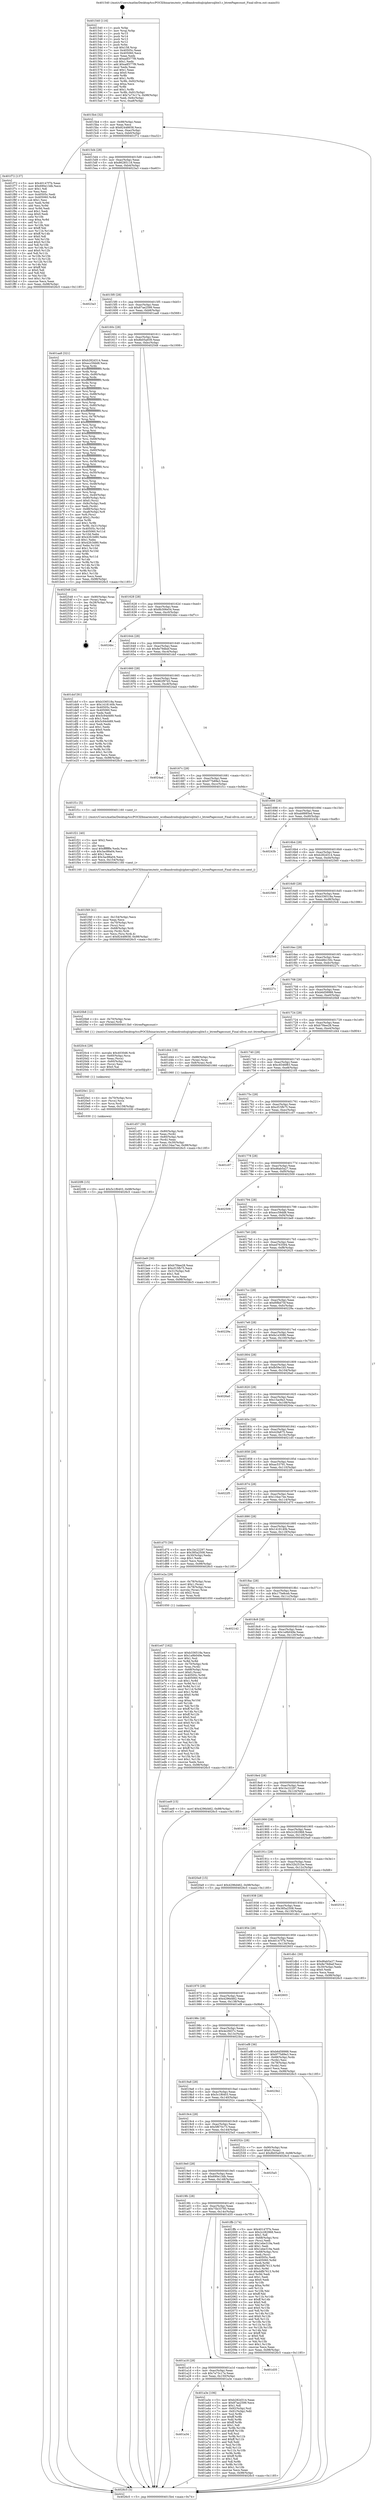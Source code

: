 digraph "0x401540" {
  label = "0x401540 (/mnt/c/Users/mathe/Desktop/tcc/POCII/binaries/extr_wcdbandroidsqlciphersqlite3.c_btreePagecount_Final-ollvm.out::main(0))"
  labelloc = "t"
  node[shape=record]

  Entry [label="",width=0.3,height=0.3,shape=circle,fillcolor=black,style=filled]
  "0x4015b4" [label="{
     0x4015b4 [32]\l
     | [instrs]\l
     &nbsp;&nbsp;0x4015b4 \<+6\>: mov -0x98(%rbp),%eax\l
     &nbsp;&nbsp;0x4015ba \<+2\>: mov %eax,%ecx\l
     &nbsp;&nbsp;0x4015bc \<+6\>: sub $0x82448658,%ecx\l
     &nbsp;&nbsp;0x4015c2 \<+6\>: mov %eax,-0xac(%rbp)\l
     &nbsp;&nbsp;0x4015c8 \<+6\>: mov %ecx,-0xb0(%rbp)\l
     &nbsp;&nbsp;0x4015ce \<+6\>: je 0000000000401f72 \<main+0xa32\>\l
  }"]
  "0x401f72" [label="{
     0x401f72 [137]\l
     | [instrs]\l
     &nbsp;&nbsp;0x401f72 \<+5\>: mov $0x40147f7b,%eax\l
     &nbsp;&nbsp;0x401f77 \<+5\>: mov $0x690e13db,%ecx\l
     &nbsp;&nbsp;0x401f7c \<+2\>: mov $0x1,%dl\l
     &nbsp;&nbsp;0x401f7e \<+2\>: xor %esi,%esi\l
     &nbsp;&nbsp;0x401f80 \<+7\>: mov 0x40505c,%edi\l
     &nbsp;&nbsp;0x401f87 \<+8\>: mov 0x405060,%r8d\l
     &nbsp;&nbsp;0x401f8f \<+3\>: sub $0x1,%esi\l
     &nbsp;&nbsp;0x401f92 \<+3\>: mov %edi,%r9d\l
     &nbsp;&nbsp;0x401f95 \<+3\>: add %esi,%r9d\l
     &nbsp;&nbsp;0x401f98 \<+4\>: imul %r9d,%edi\l
     &nbsp;&nbsp;0x401f9c \<+3\>: and $0x1,%edi\l
     &nbsp;&nbsp;0x401f9f \<+3\>: cmp $0x0,%edi\l
     &nbsp;&nbsp;0x401fa2 \<+4\>: sete %r10b\l
     &nbsp;&nbsp;0x401fa6 \<+4\>: cmp $0xa,%r8d\l
     &nbsp;&nbsp;0x401faa \<+4\>: setl %r11b\l
     &nbsp;&nbsp;0x401fae \<+3\>: mov %r10b,%bl\l
     &nbsp;&nbsp;0x401fb1 \<+3\>: xor $0xff,%bl\l
     &nbsp;&nbsp;0x401fb4 \<+3\>: mov %r11b,%r14b\l
     &nbsp;&nbsp;0x401fb7 \<+4\>: xor $0xff,%r14b\l
     &nbsp;&nbsp;0x401fbb \<+3\>: xor $0x0,%dl\l
     &nbsp;&nbsp;0x401fbe \<+3\>: mov %bl,%r15b\l
     &nbsp;&nbsp;0x401fc1 \<+4\>: and $0x0,%r15b\l
     &nbsp;&nbsp;0x401fc5 \<+3\>: and %dl,%r10b\l
     &nbsp;&nbsp;0x401fc8 \<+3\>: mov %r14b,%r12b\l
     &nbsp;&nbsp;0x401fcb \<+4\>: and $0x0,%r12b\l
     &nbsp;&nbsp;0x401fcf \<+3\>: and %dl,%r11b\l
     &nbsp;&nbsp;0x401fd2 \<+3\>: or %r10b,%r15b\l
     &nbsp;&nbsp;0x401fd5 \<+3\>: or %r11b,%r12b\l
     &nbsp;&nbsp;0x401fd8 \<+3\>: xor %r12b,%r15b\l
     &nbsp;&nbsp;0x401fdb \<+3\>: or %r14b,%bl\l
     &nbsp;&nbsp;0x401fde \<+3\>: xor $0xff,%bl\l
     &nbsp;&nbsp;0x401fe1 \<+3\>: or $0x0,%dl\l
     &nbsp;&nbsp;0x401fe4 \<+2\>: and %dl,%bl\l
     &nbsp;&nbsp;0x401fe6 \<+3\>: or %bl,%r15b\l
     &nbsp;&nbsp;0x401fe9 \<+4\>: test $0x1,%r15b\l
     &nbsp;&nbsp;0x401fed \<+3\>: cmovne %ecx,%eax\l
     &nbsp;&nbsp;0x401ff0 \<+6\>: mov %eax,-0x98(%rbp)\l
     &nbsp;&nbsp;0x401ff6 \<+5\>: jmp 00000000004026c5 \<main+0x1185\>\l
  }"]
  "0x4015d4" [label="{
     0x4015d4 [28]\l
     | [instrs]\l
     &nbsp;&nbsp;0x4015d4 \<+5\>: jmp 00000000004015d9 \<main+0x99\>\l
     &nbsp;&nbsp;0x4015d9 \<+6\>: mov -0xac(%rbp),%eax\l
     &nbsp;&nbsp;0x4015df \<+5\>: sub $0x86285118,%eax\l
     &nbsp;&nbsp;0x4015e4 \<+6\>: mov %eax,-0xb4(%rbp)\l
     &nbsp;&nbsp;0x4015ea \<+6\>: je 00000000004023a3 \<main+0xe63\>\l
  }"]
  Exit [label="",width=0.3,height=0.3,shape=circle,fillcolor=black,style=filled,peripheries=2]
  "0x4023a3" [label="{
     0x4023a3\l
  }", style=dashed]
  "0x4015f0" [label="{
     0x4015f0 [28]\l
     | [instrs]\l
     &nbsp;&nbsp;0x4015f0 \<+5\>: jmp 00000000004015f5 \<main+0xb5\>\l
     &nbsp;&nbsp;0x4015f5 \<+6\>: mov -0xac(%rbp),%eax\l
     &nbsp;&nbsp;0x4015fb \<+5\>: sub $0x87ae2599,%eax\l
     &nbsp;&nbsp;0x401600 \<+6\>: mov %eax,-0xb8(%rbp)\l
     &nbsp;&nbsp;0x401606 \<+6\>: je 0000000000401aa8 \<main+0x568\>\l
  }"]
  "0x4020f6" [label="{
     0x4020f6 [15]\l
     | [instrs]\l
     &nbsp;&nbsp;0x4020f6 \<+10\>: movl $0x5c1f6403,-0x98(%rbp)\l
     &nbsp;&nbsp;0x402100 \<+5\>: jmp 00000000004026c5 \<main+0x1185\>\l
  }"]
  "0x401aa8" [label="{
     0x401aa8 [321]\l
     | [instrs]\l
     &nbsp;&nbsp;0x401aa8 \<+5\>: mov $0xb282d314,%eax\l
     &nbsp;&nbsp;0x401aad \<+5\>: mov $0xecc59dd8,%ecx\l
     &nbsp;&nbsp;0x401ab2 \<+3\>: mov %rsp,%rdx\l
     &nbsp;&nbsp;0x401ab5 \<+4\>: add $0xfffffffffffffff0,%rdx\l
     &nbsp;&nbsp;0x401ab9 \<+3\>: mov %rdx,%rsp\l
     &nbsp;&nbsp;0x401abc \<+7\>: mov %rdx,-0x90(%rbp)\l
     &nbsp;&nbsp;0x401ac3 \<+3\>: mov %rsp,%rdx\l
     &nbsp;&nbsp;0x401ac6 \<+4\>: add $0xfffffffffffffff0,%rdx\l
     &nbsp;&nbsp;0x401aca \<+3\>: mov %rdx,%rsp\l
     &nbsp;&nbsp;0x401acd \<+3\>: mov %rsp,%rsi\l
     &nbsp;&nbsp;0x401ad0 \<+4\>: add $0xfffffffffffffff0,%rsi\l
     &nbsp;&nbsp;0x401ad4 \<+3\>: mov %rsi,%rsp\l
     &nbsp;&nbsp;0x401ad7 \<+7\>: mov %rsi,-0x88(%rbp)\l
     &nbsp;&nbsp;0x401ade \<+3\>: mov %rsp,%rsi\l
     &nbsp;&nbsp;0x401ae1 \<+4\>: add $0xfffffffffffffff0,%rsi\l
     &nbsp;&nbsp;0x401ae5 \<+3\>: mov %rsi,%rsp\l
     &nbsp;&nbsp;0x401ae8 \<+4\>: mov %rsi,-0x80(%rbp)\l
     &nbsp;&nbsp;0x401aec \<+3\>: mov %rsp,%rsi\l
     &nbsp;&nbsp;0x401aef \<+4\>: add $0xfffffffffffffff0,%rsi\l
     &nbsp;&nbsp;0x401af3 \<+3\>: mov %rsi,%rsp\l
     &nbsp;&nbsp;0x401af6 \<+4\>: mov %rsi,-0x78(%rbp)\l
     &nbsp;&nbsp;0x401afa \<+3\>: mov %rsp,%rsi\l
     &nbsp;&nbsp;0x401afd \<+4\>: add $0xfffffffffffffff0,%rsi\l
     &nbsp;&nbsp;0x401b01 \<+3\>: mov %rsi,%rsp\l
     &nbsp;&nbsp;0x401b04 \<+4\>: mov %rsi,-0x70(%rbp)\l
     &nbsp;&nbsp;0x401b08 \<+3\>: mov %rsp,%rsi\l
     &nbsp;&nbsp;0x401b0b \<+4\>: add $0xfffffffffffffff0,%rsi\l
     &nbsp;&nbsp;0x401b0f \<+3\>: mov %rsi,%rsp\l
     &nbsp;&nbsp;0x401b12 \<+4\>: mov %rsi,-0x68(%rbp)\l
     &nbsp;&nbsp;0x401b16 \<+3\>: mov %rsp,%rsi\l
     &nbsp;&nbsp;0x401b19 \<+4\>: add $0xfffffffffffffff0,%rsi\l
     &nbsp;&nbsp;0x401b1d \<+3\>: mov %rsi,%rsp\l
     &nbsp;&nbsp;0x401b20 \<+4\>: mov %rsi,-0x60(%rbp)\l
     &nbsp;&nbsp;0x401b24 \<+3\>: mov %rsp,%rsi\l
     &nbsp;&nbsp;0x401b27 \<+4\>: add $0xfffffffffffffff0,%rsi\l
     &nbsp;&nbsp;0x401b2b \<+3\>: mov %rsi,%rsp\l
     &nbsp;&nbsp;0x401b2e \<+4\>: mov %rsi,-0x58(%rbp)\l
     &nbsp;&nbsp;0x401b32 \<+3\>: mov %rsp,%rsi\l
     &nbsp;&nbsp;0x401b35 \<+4\>: add $0xfffffffffffffff0,%rsi\l
     &nbsp;&nbsp;0x401b39 \<+3\>: mov %rsi,%rsp\l
     &nbsp;&nbsp;0x401b3c \<+4\>: mov %rsi,-0x50(%rbp)\l
     &nbsp;&nbsp;0x401b40 \<+3\>: mov %rsp,%rsi\l
     &nbsp;&nbsp;0x401b43 \<+4\>: add $0xfffffffffffffff0,%rsi\l
     &nbsp;&nbsp;0x401b47 \<+3\>: mov %rsi,%rsp\l
     &nbsp;&nbsp;0x401b4a \<+4\>: mov %rsi,-0x48(%rbp)\l
     &nbsp;&nbsp;0x401b4e \<+3\>: mov %rsp,%rsi\l
     &nbsp;&nbsp;0x401b51 \<+4\>: add $0xfffffffffffffff0,%rsi\l
     &nbsp;&nbsp;0x401b55 \<+3\>: mov %rsi,%rsp\l
     &nbsp;&nbsp;0x401b58 \<+4\>: mov %rsi,-0x40(%rbp)\l
     &nbsp;&nbsp;0x401b5c \<+7\>: mov -0x90(%rbp),%rsi\l
     &nbsp;&nbsp;0x401b63 \<+6\>: movl $0x0,(%rsi)\l
     &nbsp;&nbsp;0x401b69 \<+6\>: mov -0x9c(%rbp),%edi\l
     &nbsp;&nbsp;0x401b6f \<+2\>: mov %edi,(%rdx)\l
     &nbsp;&nbsp;0x401b71 \<+7\>: mov -0x88(%rbp),%rsi\l
     &nbsp;&nbsp;0x401b78 \<+7\>: mov -0xa8(%rbp),%r8\l
     &nbsp;&nbsp;0x401b7f \<+3\>: mov %r8,(%rsi)\l
     &nbsp;&nbsp;0x401b82 \<+3\>: cmpl $0x2,(%rdx)\l
     &nbsp;&nbsp;0x401b85 \<+4\>: setne %r9b\l
     &nbsp;&nbsp;0x401b89 \<+4\>: and $0x1,%r9b\l
     &nbsp;&nbsp;0x401b8d \<+4\>: mov %r9b,-0x31(%rbp)\l
     &nbsp;&nbsp;0x401b91 \<+8\>: mov 0x40505c,%r10d\l
     &nbsp;&nbsp;0x401b99 \<+8\>: mov 0x405060,%r11d\l
     &nbsp;&nbsp;0x401ba1 \<+3\>: mov %r10d,%ebx\l
     &nbsp;&nbsp;0x401ba4 \<+6\>: add $0x42fc3d80,%ebx\l
     &nbsp;&nbsp;0x401baa \<+3\>: sub $0x1,%ebx\l
     &nbsp;&nbsp;0x401bad \<+6\>: sub $0x42fc3d80,%ebx\l
     &nbsp;&nbsp;0x401bb3 \<+4\>: imul %ebx,%r10d\l
     &nbsp;&nbsp;0x401bb7 \<+4\>: and $0x1,%r10d\l
     &nbsp;&nbsp;0x401bbb \<+4\>: cmp $0x0,%r10d\l
     &nbsp;&nbsp;0x401bbf \<+4\>: sete %r9b\l
     &nbsp;&nbsp;0x401bc3 \<+4\>: cmp $0xa,%r11d\l
     &nbsp;&nbsp;0x401bc7 \<+4\>: setl %r14b\l
     &nbsp;&nbsp;0x401bcb \<+3\>: mov %r9b,%r15b\l
     &nbsp;&nbsp;0x401bce \<+3\>: and %r14b,%r15b\l
     &nbsp;&nbsp;0x401bd1 \<+3\>: xor %r14b,%r9b\l
     &nbsp;&nbsp;0x401bd4 \<+3\>: or %r9b,%r15b\l
     &nbsp;&nbsp;0x401bd7 \<+4\>: test $0x1,%r15b\l
     &nbsp;&nbsp;0x401bdb \<+3\>: cmovne %ecx,%eax\l
     &nbsp;&nbsp;0x401bde \<+6\>: mov %eax,-0x98(%rbp)\l
     &nbsp;&nbsp;0x401be4 \<+5\>: jmp 00000000004026c5 \<main+0x1185\>\l
  }"]
  "0x40160c" [label="{
     0x40160c [28]\l
     | [instrs]\l
     &nbsp;&nbsp;0x40160c \<+5\>: jmp 0000000000401611 \<main+0xd1\>\l
     &nbsp;&nbsp;0x401611 \<+6\>: mov -0xac(%rbp),%eax\l
     &nbsp;&nbsp;0x401617 \<+5\>: sub $0x8b05a939,%eax\l
     &nbsp;&nbsp;0x40161c \<+6\>: mov %eax,-0xbc(%rbp)\l
     &nbsp;&nbsp;0x401622 \<+6\>: je 0000000000402548 \<main+0x1008\>\l
  }"]
  "0x4020e1" [label="{
     0x4020e1 [21]\l
     | [instrs]\l
     &nbsp;&nbsp;0x4020e1 \<+4\>: mov -0x70(%rbp),%rcx\l
     &nbsp;&nbsp;0x4020e5 \<+3\>: mov (%rcx),%rcx\l
     &nbsp;&nbsp;0x4020e8 \<+3\>: mov %rcx,%rdi\l
     &nbsp;&nbsp;0x4020eb \<+6\>: mov %eax,-0x158(%rbp)\l
     &nbsp;&nbsp;0x4020f1 \<+5\>: call 0000000000401030 \<free@plt\>\l
     | [calls]\l
     &nbsp;&nbsp;0x401030 \{1\} (unknown)\l
  }"]
  "0x402548" [label="{
     0x402548 [24]\l
     | [instrs]\l
     &nbsp;&nbsp;0x402548 \<+7\>: mov -0x90(%rbp),%rax\l
     &nbsp;&nbsp;0x40254f \<+2\>: mov (%rax),%eax\l
     &nbsp;&nbsp;0x402551 \<+4\>: lea -0x28(%rbp),%rsp\l
     &nbsp;&nbsp;0x402555 \<+1\>: pop %rbx\l
     &nbsp;&nbsp;0x402556 \<+2\>: pop %r12\l
     &nbsp;&nbsp;0x402558 \<+2\>: pop %r13\l
     &nbsp;&nbsp;0x40255a \<+2\>: pop %r14\l
     &nbsp;&nbsp;0x40255c \<+2\>: pop %r15\l
     &nbsp;&nbsp;0x40255e \<+1\>: pop %rbp\l
     &nbsp;&nbsp;0x40255f \<+1\>: ret\l
  }"]
  "0x401628" [label="{
     0x401628 [28]\l
     | [instrs]\l
     &nbsp;&nbsp;0x401628 \<+5\>: jmp 000000000040162d \<main+0xed\>\l
     &nbsp;&nbsp;0x40162d \<+6\>: mov -0xac(%rbp),%eax\l
     &nbsp;&nbsp;0x401633 \<+5\>: sub $0x8b306e54,%eax\l
     &nbsp;&nbsp;0x401638 \<+6\>: mov %eax,-0xc0(%rbp)\l
     &nbsp;&nbsp;0x40163e \<+6\>: je 00000000004024bc \<main+0xf7c\>\l
  }"]
  "0x4020c4" [label="{
     0x4020c4 [29]\l
     | [instrs]\l
     &nbsp;&nbsp;0x4020c4 \<+10\>: movabs $0x4030d6,%rdi\l
     &nbsp;&nbsp;0x4020ce \<+4\>: mov -0x60(%rbp),%rcx\l
     &nbsp;&nbsp;0x4020d2 \<+2\>: mov %eax,(%rcx)\l
     &nbsp;&nbsp;0x4020d4 \<+4\>: mov -0x60(%rbp),%rcx\l
     &nbsp;&nbsp;0x4020d8 \<+2\>: mov (%rcx),%esi\l
     &nbsp;&nbsp;0x4020da \<+2\>: mov $0x0,%al\l
     &nbsp;&nbsp;0x4020dc \<+5\>: call 0000000000401040 \<printf@plt\>\l
     | [calls]\l
     &nbsp;&nbsp;0x401040 \{1\} (unknown)\l
  }"]
  "0x4024bc" [label="{
     0x4024bc\l
  }", style=dashed]
  "0x401644" [label="{
     0x401644 [28]\l
     | [instrs]\l
     &nbsp;&nbsp;0x401644 \<+5\>: jmp 0000000000401649 \<main+0x109\>\l
     &nbsp;&nbsp;0x401649 \<+6\>: mov -0xac(%rbp),%eax\l
     &nbsp;&nbsp;0x40164f \<+5\>: sub $0x8e79dbef,%eax\l
     &nbsp;&nbsp;0x401654 \<+6\>: mov %eax,-0xc4(%rbp)\l
     &nbsp;&nbsp;0x40165a \<+6\>: je 0000000000401dcf \<main+0x88f\>\l
  }"]
  "0x401f49" [label="{
     0x401f49 [41]\l
     | [instrs]\l
     &nbsp;&nbsp;0x401f49 \<+6\>: mov -0x154(%rbp),%ecx\l
     &nbsp;&nbsp;0x401f4f \<+3\>: imul %eax,%ecx\l
     &nbsp;&nbsp;0x401f52 \<+4\>: mov -0x70(%rbp),%rsi\l
     &nbsp;&nbsp;0x401f56 \<+3\>: mov (%rsi),%rsi\l
     &nbsp;&nbsp;0x401f59 \<+4\>: mov -0x68(%rbp),%rdi\l
     &nbsp;&nbsp;0x401f5d \<+3\>: movslq (%rdi),%rdi\l
     &nbsp;&nbsp;0x401f60 \<+3\>: mov %ecx,(%rsi,%rdi,4)\l
     &nbsp;&nbsp;0x401f63 \<+10\>: movl $0x82448658,-0x98(%rbp)\l
     &nbsp;&nbsp;0x401f6d \<+5\>: jmp 00000000004026c5 \<main+0x1185\>\l
  }"]
  "0x401dcf" [label="{
     0x401dcf [91]\l
     | [instrs]\l
     &nbsp;&nbsp;0x401dcf \<+5\>: mov $0xb336518a,%eax\l
     &nbsp;&nbsp;0x401dd4 \<+5\>: mov $0x1418140b,%ecx\l
     &nbsp;&nbsp;0x401dd9 \<+7\>: mov 0x40505c,%edx\l
     &nbsp;&nbsp;0x401de0 \<+7\>: mov 0x405060,%esi\l
     &nbsp;&nbsp;0x401de7 \<+2\>: mov %edx,%edi\l
     &nbsp;&nbsp;0x401de9 \<+6\>: add $0x5c94d489,%edi\l
     &nbsp;&nbsp;0x401def \<+3\>: sub $0x1,%edi\l
     &nbsp;&nbsp;0x401df2 \<+6\>: sub $0x5c94d489,%edi\l
     &nbsp;&nbsp;0x401df8 \<+3\>: imul %edi,%edx\l
     &nbsp;&nbsp;0x401dfb \<+3\>: and $0x1,%edx\l
     &nbsp;&nbsp;0x401dfe \<+3\>: cmp $0x0,%edx\l
     &nbsp;&nbsp;0x401e01 \<+4\>: sete %r8b\l
     &nbsp;&nbsp;0x401e05 \<+3\>: cmp $0xa,%esi\l
     &nbsp;&nbsp;0x401e08 \<+4\>: setl %r9b\l
     &nbsp;&nbsp;0x401e0c \<+3\>: mov %r8b,%r10b\l
     &nbsp;&nbsp;0x401e0f \<+3\>: and %r9b,%r10b\l
     &nbsp;&nbsp;0x401e12 \<+3\>: xor %r9b,%r8b\l
     &nbsp;&nbsp;0x401e15 \<+3\>: or %r8b,%r10b\l
     &nbsp;&nbsp;0x401e18 \<+4\>: test $0x1,%r10b\l
     &nbsp;&nbsp;0x401e1c \<+3\>: cmovne %ecx,%eax\l
     &nbsp;&nbsp;0x401e1f \<+6\>: mov %eax,-0x98(%rbp)\l
     &nbsp;&nbsp;0x401e25 \<+5\>: jmp 00000000004026c5 \<main+0x1185\>\l
  }"]
  "0x401660" [label="{
     0x401660 [28]\l
     | [instrs]\l
     &nbsp;&nbsp;0x401660 \<+5\>: jmp 0000000000401665 \<main+0x125\>\l
     &nbsp;&nbsp;0x401665 \<+6\>: mov -0xac(%rbp),%eax\l
     &nbsp;&nbsp;0x40166b \<+5\>: sub $0x962f97d3,%eax\l
     &nbsp;&nbsp;0x401670 \<+6\>: mov %eax,-0xc8(%rbp)\l
     &nbsp;&nbsp;0x401676 \<+6\>: je 00000000004024ad \<main+0xf6d\>\l
  }"]
  "0x401f21" [label="{
     0x401f21 [40]\l
     | [instrs]\l
     &nbsp;&nbsp;0x401f21 \<+5\>: mov $0x2,%ecx\l
     &nbsp;&nbsp;0x401f26 \<+1\>: cltd\l
     &nbsp;&nbsp;0x401f27 \<+2\>: idiv %ecx\l
     &nbsp;&nbsp;0x401f29 \<+6\>: imul $0xfffffffe,%edx,%ecx\l
     &nbsp;&nbsp;0x401f2f \<+6\>: sub $0x3ac88a04,%ecx\l
     &nbsp;&nbsp;0x401f35 \<+3\>: add $0x1,%ecx\l
     &nbsp;&nbsp;0x401f38 \<+6\>: add $0x3ac88a04,%ecx\l
     &nbsp;&nbsp;0x401f3e \<+6\>: mov %ecx,-0x154(%rbp)\l
     &nbsp;&nbsp;0x401f44 \<+5\>: call 0000000000401160 \<next_i\>\l
     | [calls]\l
     &nbsp;&nbsp;0x401160 \{1\} (/mnt/c/Users/mathe/Desktop/tcc/POCII/binaries/extr_wcdbandroidsqlciphersqlite3.c_btreePagecount_Final-ollvm.out::next_i)\l
  }"]
  "0x4024ad" [label="{
     0x4024ad\l
  }", style=dashed]
  "0x40167c" [label="{
     0x40167c [28]\l
     | [instrs]\l
     &nbsp;&nbsp;0x40167c \<+5\>: jmp 0000000000401681 \<main+0x141\>\l
     &nbsp;&nbsp;0x401681 \<+6\>: mov -0xac(%rbp),%eax\l
     &nbsp;&nbsp;0x401687 \<+5\>: sub $0x977b89e3,%eax\l
     &nbsp;&nbsp;0x40168c \<+6\>: mov %eax,-0xcc(%rbp)\l
     &nbsp;&nbsp;0x401692 \<+6\>: je 0000000000401f1c \<main+0x9dc\>\l
  }"]
  "0x401e47" [label="{
     0x401e47 [162]\l
     | [instrs]\l
     &nbsp;&nbsp;0x401e47 \<+5\>: mov $0xb336518a,%ecx\l
     &nbsp;&nbsp;0x401e4c \<+5\>: mov $0x1a9b049e,%edx\l
     &nbsp;&nbsp;0x401e51 \<+3\>: mov $0x1,%sil\l
     &nbsp;&nbsp;0x401e54 \<+3\>: xor %r8d,%r8d\l
     &nbsp;&nbsp;0x401e57 \<+4\>: mov -0x70(%rbp),%rdi\l
     &nbsp;&nbsp;0x401e5b \<+3\>: mov %rax,(%rdi)\l
     &nbsp;&nbsp;0x401e5e \<+4\>: mov -0x68(%rbp),%rax\l
     &nbsp;&nbsp;0x401e62 \<+6\>: movl $0x0,(%rax)\l
     &nbsp;&nbsp;0x401e68 \<+8\>: mov 0x40505c,%r9d\l
     &nbsp;&nbsp;0x401e70 \<+8\>: mov 0x405060,%r10d\l
     &nbsp;&nbsp;0x401e78 \<+4\>: sub $0x1,%r8d\l
     &nbsp;&nbsp;0x401e7c \<+3\>: mov %r9d,%r11d\l
     &nbsp;&nbsp;0x401e7f \<+3\>: add %r8d,%r11d\l
     &nbsp;&nbsp;0x401e82 \<+4\>: imul %r11d,%r9d\l
     &nbsp;&nbsp;0x401e86 \<+4\>: and $0x1,%r9d\l
     &nbsp;&nbsp;0x401e8a \<+4\>: cmp $0x0,%r9d\l
     &nbsp;&nbsp;0x401e8e \<+3\>: sete %bl\l
     &nbsp;&nbsp;0x401e91 \<+4\>: cmp $0xa,%r10d\l
     &nbsp;&nbsp;0x401e95 \<+4\>: setl %r14b\l
     &nbsp;&nbsp;0x401e99 \<+3\>: mov %bl,%r15b\l
     &nbsp;&nbsp;0x401e9c \<+4\>: xor $0xff,%r15b\l
     &nbsp;&nbsp;0x401ea0 \<+3\>: mov %r14b,%r12b\l
     &nbsp;&nbsp;0x401ea3 \<+4\>: xor $0xff,%r12b\l
     &nbsp;&nbsp;0x401ea7 \<+4\>: xor $0x0,%sil\l
     &nbsp;&nbsp;0x401eab \<+3\>: mov %r15b,%r13b\l
     &nbsp;&nbsp;0x401eae \<+4\>: and $0x0,%r13b\l
     &nbsp;&nbsp;0x401eb2 \<+3\>: and %sil,%bl\l
     &nbsp;&nbsp;0x401eb5 \<+3\>: mov %r12b,%al\l
     &nbsp;&nbsp;0x401eb8 \<+2\>: and $0x0,%al\l
     &nbsp;&nbsp;0x401eba \<+3\>: and %sil,%r14b\l
     &nbsp;&nbsp;0x401ebd \<+3\>: or %bl,%r13b\l
     &nbsp;&nbsp;0x401ec0 \<+3\>: or %r14b,%al\l
     &nbsp;&nbsp;0x401ec3 \<+3\>: xor %al,%r13b\l
     &nbsp;&nbsp;0x401ec6 \<+3\>: or %r12b,%r15b\l
     &nbsp;&nbsp;0x401ec9 \<+4\>: xor $0xff,%r15b\l
     &nbsp;&nbsp;0x401ecd \<+4\>: or $0x0,%sil\l
     &nbsp;&nbsp;0x401ed1 \<+3\>: and %sil,%r15b\l
     &nbsp;&nbsp;0x401ed4 \<+3\>: or %r15b,%r13b\l
     &nbsp;&nbsp;0x401ed7 \<+4\>: test $0x1,%r13b\l
     &nbsp;&nbsp;0x401edb \<+3\>: cmovne %edx,%ecx\l
     &nbsp;&nbsp;0x401ede \<+6\>: mov %ecx,-0x98(%rbp)\l
     &nbsp;&nbsp;0x401ee4 \<+5\>: jmp 00000000004026c5 \<main+0x1185\>\l
  }"]
  "0x401f1c" [label="{
     0x401f1c [5]\l
     | [instrs]\l
     &nbsp;&nbsp;0x401f1c \<+5\>: call 0000000000401160 \<next_i\>\l
     | [calls]\l
     &nbsp;&nbsp;0x401160 \{1\} (/mnt/c/Users/mathe/Desktop/tcc/POCII/binaries/extr_wcdbandroidsqlciphersqlite3.c_btreePagecount_Final-ollvm.out::next_i)\l
  }"]
  "0x401698" [label="{
     0x401698 [28]\l
     | [instrs]\l
     &nbsp;&nbsp;0x401698 \<+5\>: jmp 000000000040169d \<main+0x15d\>\l
     &nbsp;&nbsp;0x40169d \<+6\>: mov -0xac(%rbp),%eax\l
     &nbsp;&nbsp;0x4016a3 \<+5\>: sub $0xab8885ed,%eax\l
     &nbsp;&nbsp;0x4016a8 \<+6\>: mov %eax,-0xd0(%rbp)\l
     &nbsp;&nbsp;0x4016ae \<+6\>: je 000000000040243b \<main+0xefb\>\l
  }"]
  "0x401d57" [label="{
     0x401d57 [30]\l
     | [instrs]\l
     &nbsp;&nbsp;0x401d57 \<+4\>: mov -0x80(%rbp),%rdi\l
     &nbsp;&nbsp;0x401d5b \<+2\>: mov %eax,(%rdi)\l
     &nbsp;&nbsp;0x401d5d \<+4\>: mov -0x80(%rbp),%rdi\l
     &nbsp;&nbsp;0x401d61 \<+2\>: mov (%rdi),%eax\l
     &nbsp;&nbsp;0x401d63 \<+3\>: mov %eax,-0x30(%rbp)\l
     &nbsp;&nbsp;0x401d66 \<+10\>: movl $0x134ac7ee,-0x98(%rbp)\l
     &nbsp;&nbsp;0x401d70 \<+5\>: jmp 00000000004026c5 \<main+0x1185\>\l
  }"]
  "0x40243b" [label="{
     0x40243b\l
  }", style=dashed]
  "0x4016b4" [label="{
     0x4016b4 [28]\l
     | [instrs]\l
     &nbsp;&nbsp;0x4016b4 \<+5\>: jmp 00000000004016b9 \<main+0x179\>\l
     &nbsp;&nbsp;0x4016b9 \<+6\>: mov -0xac(%rbp),%eax\l
     &nbsp;&nbsp;0x4016bf \<+5\>: sub $0xb282d314,%eax\l
     &nbsp;&nbsp;0x4016c4 \<+6\>: mov %eax,-0xd4(%rbp)\l
     &nbsp;&nbsp;0x4016ca \<+6\>: je 0000000000402560 \<main+0x1020\>\l
  }"]
  "0x401540" [label="{
     0x401540 [116]\l
     | [instrs]\l
     &nbsp;&nbsp;0x401540 \<+1\>: push %rbp\l
     &nbsp;&nbsp;0x401541 \<+3\>: mov %rsp,%rbp\l
     &nbsp;&nbsp;0x401544 \<+2\>: push %r15\l
     &nbsp;&nbsp;0x401546 \<+2\>: push %r14\l
     &nbsp;&nbsp;0x401548 \<+2\>: push %r13\l
     &nbsp;&nbsp;0x40154a \<+2\>: push %r12\l
     &nbsp;&nbsp;0x40154c \<+1\>: push %rbx\l
     &nbsp;&nbsp;0x40154d \<+7\>: sub $0x158,%rsp\l
     &nbsp;&nbsp;0x401554 \<+7\>: mov 0x40505c,%eax\l
     &nbsp;&nbsp;0x40155b \<+7\>: mov 0x405060,%ecx\l
     &nbsp;&nbsp;0x401562 \<+2\>: mov %eax,%edx\l
     &nbsp;&nbsp;0x401564 \<+6\>: sub $0xadf377f9,%edx\l
     &nbsp;&nbsp;0x40156a \<+3\>: sub $0x1,%edx\l
     &nbsp;&nbsp;0x40156d \<+6\>: add $0xadf377f9,%edx\l
     &nbsp;&nbsp;0x401573 \<+3\>: imul %edx,%eax\l
     &nbsp;&nbsp;0x401576 \<+3\>: and $0x1,%eax\l
     &nbsp;&nbsp;0x401579 \<+3\>: cmp $0x0,%eax\l
     &nbsp;&nbsp;0x40157c \<+4\>: sete %r8b\l
     &nbsp;&nbsp;0x401580 \<+4\>: and $0x1,%r8b\l
     &nbsp;&nbsp;0x401584 \<+7\>: mov %r8b,-0x92(%rbp)\l
     &nbsp;&nbsp;0x40158b \<+3\>: cmp $0xa,%ecx\l
     &nbsp;&nbsp;0x40158e \<+4\>: setl %r8b\l
     &nbsp;&nbsp;0x401592 \<+4\>: and $0x1,%r8b\l
     &nbsp;&nbsp;0x401596 \<+7\>: mov %r8b,-0x91(%rbp)\l
     &nbsp;&nbsp;0x40159d \<+10\>: movl $0x7a73c17e,-0x98(%rbp)\l
     &nbsp;&nbsp;0x4015a7 \<+6\>: mov %edi,-0x9c(%rbp)\l
     &nbsp;&nbsp;0x4015ad \<+7\>: mov %rsi,-0xa8(%rbp)\l
  }"]
  "0x402560" [label="{
     0x402560\l
  }", style=dashed]
  "0x4016d0" [label="{
     0x4016d0 [28]\l
     | [instrs]\l
     &nbsp;&nbsp;0x4016d0 \<+5\>: jmp 00000000004016d5 \<main+0x195\>\l
     &nbsp;&nbsp;0x4016d5 \<+6\>: mov -0xac(%rbp),%eax\l
     &nbsp;&nbsp;0x4016db \<+5\>: sub $0xb336518a,%eax\l
     &nbsp;&nbsp;0x4016e0 \<+6\>: mov %eax,-0xd8(%rbp)\l
     &nbsp;&nbsp;0x4016e6 \<+6\>: je 00000000004025c6 \<main+0x1086\>\l
  }"]
  "0x4026c5" [label="{
     0x4026c5 [5]\l
     | [instrs]\l
     &nbsp;&nbsp;0x4026c5 \<+5\>: jmp 00000000004015b4 \<main+0x74\>\l
  }"]
  "0x4025c6" [label="{
     0x4025c6\l
  }", style=dashed]
  "0x4016ec" [label="{
     0x4016ec [28]\l
     | [instrs]\l
     &nbsp;&nbsp;0x4016ec \<+5\>: jmp 00000000004016f1 \<main+0x1b1\>\l
     &nbsp;&nbsp;0x4016f1 \<+6\>: mov -0xac(%rbp),%eax\l
     &nbsp;&nbsp;0x4016f7 \<+5\>: sub $0xb46b150c,%eax\l
     &nbsp;&nbsp;0x4016fc \<+6\>: mov %eax,-0xdc(%rbp)\l
     &nbsp;&nbsp;0x401702 \<+6\>: je 000000000040227c \<main+0xd3c\>\l
  }"]
  "0x401a34" [label="{
     0x401a34\l
  }", style=dashed]
  "0x40227c" [label="{
     0x40227c\l
  }", style=dashed]
  "0x401708" [label="{
     0x401708 [28]\l
     | [instrs]\l
     &nbsp;&nbsp;0x401708 \<+5\>: jmp 000000000040170d \<main+0x1cd\>\l
     &nbsp;&nbsp;0x40170d \<+6\>: mov -0xac(%rbp),%eax\l
     &nbsp;&nbsp;0x401713 \<+5\>: sub $0xb6d58988,%eax\l
     &nbsp;&nbsp;0x401718 \<+6\>: mov %eax,-0xe0(%rbp)\l
     &nbsp;&nbsp;0x40171e \<+6\>: je 00000000004020b8 \<main+0xb78\>\l
  }"]
  "0x401a3e" [label="{
     0x401a3e [106]\l
     | [instrs]\l
     &nbsp;&nbsp;0x401a3e \<+5\>: mov $0xb282d314,%eax\l
     &nbsp;&nbsp;0x401a43 \<+5\>: mov $0x87ae2599,%ecx\l
     &nbsp;&nbsp;0x401a48 \<+2\>: mov $0x1,%dl\l
     &nbsp;&nbsp;0x401a4a \<+7\>: mov -0x92(%rbp),%sil\l
     &nbsp;&nbsp;0x401a51 \<+7\>: mov -0x91(%rbp),%dil\l
     &nbsp;&nbsp;0x401a58 \<+3\>: mov %sil,%r8b\l
     &nbsp;&nbsp;0x401a5b \<+4\>: xor $0xff,%r8b\l
     &nbsp;&nbsp;0x401a5f \<+3\>: mov %dil,%r9b\l
     &nbsp;&nbsp;0x401a62 \<+4\>: xor $0xff,%r9b\l
     &nbsp;&nbsp;0x401a66 \<+3\>: xor $0x1,%dl\l
     &nbsp;&nbsp;0x401a69 \<+3\>: mov %r8b,%r10b\l
     &nbsp;&nbsp;0x401a6c \<+4\>: and $0xff,%r10b\l
     &nbsp;&nbsp;0x401a70 \<+3\>: and %dl,%sil\l
     &nbsp;&nbsp;0x401a73 \<+3\>: mov %r9b,%r11b\l
     &nbsp;&nbsp;0x401a76 \<+4\>: and $0xff,%r11b\l
     &nbsp;&nbsp;0x401a7a \<+3\>: and %dl,%dil\l
     &nbsp;&nbsp;0x401a7d \<+3\>: or %sil,%r10b\l
     &nbsp;&nbsp;0x401a80 \<+3\>: or %dil,%r11b\l
     &nbsp;&nbsp;0x401a83 \<+3\>: xor %r11b,%r10b\l
     &nbsp;&nbsp;0x401a86 \<+3\>: or %r9b,%r8b\l
     &nbsp;&nbsp;0x401a89 \<+4\>: xor $0xff,%r8b\l
     &nbsp;&nbsp;0x401a8d \<+3\>: or $0x1,%dl\l
     &nbsp;&nbsp;0x401a90 \<+3\>: and %dl,%r8b\l
     &nbsp;&nbsp;0x401a93 \<+3\>: or %r8b,%r10b\l
     &nbsp;&nbsp;0x401a96 \<+4\>: test $0x1,%r10b\l
     &nbsp;&nbsp;0x401a9a \<+3\>: cmovne %ecx,%eax\l
     &nbsp;&nbsp;0x401a9d \<+6\>: mov %eax,-0x98(%rbp)\l
     &nbsp;&nbsp;0x401aa3 \<+5\>: jmp 00000000004026c5 \<main+0x1185\>\l
  }"]
  "0x4020b8" [label="{
     0x4020b8 [12]\l
     | [instrs]\l
     &nbsp;&nbsp;0x4020b8 \<+4\>: mov -0x70(%rbp),%rax\l
     &nbsp;&nbsp;0x4020bc \<+3\>: mov (%rax),%rdi\l
     &nbsp;&nbsp;0x4020bf \<+5\>: call 00000000004013b0 \<btreePagecount\>\l
     | [calls]\l
     &nbsp;&nbsp;0x4013b0 \{1\} (/mnt/c/Users/mathe/Desktop/tcc/POCII/binaries/extr_wcdbandroidsqlciphersqlite3.c_btreePagecount_Final-ollvm.out::btreePagecount)\l
  }"]
  "0x401724" [label="{
     0x401724 [28]\l
     | [instrs]\l
     &nbsp;&nbsp;0x401724 \<+5\>: jmp 0000000000401729 \<main+0x1e9\>\l
     &nbsp;&nbsp;0x401729 \<+6\>: mov -0xac(%rbp),%eax\l
     &nbsp;&nbsp;0x40172f \<+5\>: sub $0xb7f4ee28,%eax\l
     &nbsp;&nbsp;0x401734 \<+6\>: mov %eax,-0xe4(%rbp)\l
     &nbsp;&nbsp;0x40173a \<+6\>: je 0000000000401d44 \<main+0x804\>\l
  }"]
  "0x401a18" [label="{
     0x401a18 [28]\l
     | [instrs]\l
     &nbsp;&nbsp;0x401a18 \<+5\>: jmp 0000000000401a1d \<main+0x4dd\>\l
     &nbsp;&nbsp;0x401a1d \<+6\>: mov -0xac(%rbp),%eax\l
     &nbsp;&nbsp;0x401a23 \<+5\>: sub $0x7a73c17e,%eax\l
     &nbsp;&nbsp;0x401a28 \<+6\>: mov %eax,-0x150(%rbp)\l
     &nbsp;&nbsp;0x401a2e \<+6\>: je 0000000000401a3e \<main+0x4fe\>\l
  }"]
  "0x401d44" [label="{
     0x401d44 [19]\l
     | [instrs]\l
     &nbsp;&nbsp;0x401d44 \<+7\>: mov -0x88(%rbp),%rax\l
     &nbsp;&nbsp;0x401d4b \<+3\>: mov (%rax),%rax\l
     &nbsp;&nbsp;0x401d4e \<+4\>: mov 0x8(%rax),%rdi\l
     &nbsp;&nbsp;0x401d52 \<+5\>: call 0000000000401060 \<atoi@plt\>\l
     | [calls]\l
     &nbsp;&nbsp;0x401060 \{1\} (unknown)\l
  }"]
  "0x401740" [label="{
     0x401740 [28]\l
     | [instrs]\l
     &nbsp;&nbsp;0x401740 \<+5\>: jmp 0000000000401745 \<main+0x205\>\l
     &nbsp;&nbsp;0x401745 \<+6\>: mov -0xac(%rbp),%eax\l
     &nbsp;&nbsp;0x40174b \<+5\>: sub $0xc8346f83,%eax\l
     &nbsp;&nbsp;0x401750 \<+6\>: mov %eax,-0xe8(%rbp)\l
     &nbsp;&nbsp;0x401756 \<+6\>: je 0000000000402105 \<main+0xbc5\>\l
  }"]
  "0x401d35" [label="{
     0x401d35\l
  }", style=dashed]
  "0x402105" [label="{
     0x402105\l
  }", style=dashed]
  "0x40175c" [label="{
     0x40175c [28]\l
     | [instrs]\l
     &nbsp;&nbsp;0x40175c \<+5\>: jmp 0000000000401761 \<main+0x221\>\l
     &nbsp;&nbsp;0x401761 \<+6\>: mov -0xac(%rbp),%eax\l
     &nbsp;&nbsp;0x401767 \<+5\>: sub $0xcf15fb75,%eax\l
     &nbsp;&nbsp;0x40176c \<+6\>: mov %eax,-0xec(%rbp)\l
     &nbsp;&nbsp;0x401772 \<+6\>: je 0000000000401c07 \<main+0x6c7\>\l
  }"]
  "0x4019fc" [label="{
     0x4019fc [28]\l
     | [instrs]\l
     &nbsp;&nbsp;0x4019fc \<+5\>: jmp 0000000000401a01 \<main+0x4c1\>\l
     &nbsp;&nbsp;0x401a01 \<+6\>: mov -0xac(%rbp),%eax\l
     &nbsp;&nbsp;0x401a07 \<+5\>: sub $0x75b33785,%eax\l
     &nbsp;&nbsp;0x401a0c \<+6\>: mov %eax,-0x14c(%rbp)\l
     &nbsp;&nbsp;0x401a12 \<+6\>: je 0000000000401d35 \<main+0x7f5\>\l
  }"]
  "0x401c07" [label="{
     0x401c07\l
  }", style=dashed]
  "0x401778" [label="{
     0x401778 [28]\l
     | [instrs]\l
     &nbsp;&nbsp;0x401778 \<+5\>: jmp 000000000040177d \<main+0x23d\>\l
     &nbsp;&nbsp;0x40177d \<+6\>: mov -0xac(%rbp),%eax\l
     &nbsp;&nbsp;0x401783 \<+5\>: sub $0xd6ab5a27,%eax\l
     &nbsp;&nbsp;0x401788 \<+6\>: mov %eax,-0xf0(%rbp)\l
     &nbsp;&nbsp;0x40178e \<+6\>: je 0000000000402509 \<main+0xfc9\>\l
  }"]
  "0x401ffb" [label="{
     0x401ffb [174]\l
     | [instrs]\l
     &nbsp;&nbsp;0x401ffb \<+5\>: mov $0x40147f7b,%eax\l
     &nbsp;&nbsp;0x402000 \<+5\>: mov $0x2c282968,%ecx\l
     &nbsp;&nbsp;0x402005 \<+2\>: mov $0x1,%dl\l
     &nbsp;&nbsp;0x402007 \<+4\>: mov -0x68(%rbp),%rsi\l
     &nbsp;&nbsp;0x40200b \<+2\>: mov (%rsi),%edi\l
     &nbsp;&nbsp;0x40200d \<+6\>: add $0x1ebe319a,%edi\l
     &nbsp;&nbsp;0x402013 \<+3\>: add $0x1,%edi\l
     &nbsp;&nbsp;0x402016 \<+6\>: sub $0x1ebe319a,%edi\l
     &nbsp;&nbsp;0x40201c \<+4\>: mov -0x68(%rbp),%rsi\l
     &nbsp;&nbsp;0x402020 \<+2\>: mov %edi,(%rsi)\l
     &nbsp;&nbsp;0x402022 \<+7\>: mov 0x40505c,%edi\l
     &nbsp;&nbsp;0x402029 \<+8\>: mov 0x405060,%r8d\l
     &nbsp;&nbsp;0x402031 \<+3\>: mov %edi,%r9d\l
     &nbsp;&nbsp;0x402034 \<+7\>: add $0xddfb7613,%r9d\l
     &nbsp;&nbsp;0x40203b \<+4\>: sub $0x1,%r9d\l
     &nbsp;&nbsp;0x40203f \<+7\>: sub $0xddfb7613,%r9d\l
     &nbsp;&nbsp;0x402046 \<+4\>: imul %r9d,%edi\l
     &nbsp;&nbsp;0x40204a \<+3\>: and $0x1,%edi\l
     &nbsp;&nbsp;0x40204d \<+3\>: cmp $0x0,%edi\l
     &nbsp;&nbsp;0x402050 \<+4\>: sete %r10b\l
     &nbsp;&nbsp;0x402054 \<+4\>: cmp $0xa,%r8d\l
     &nbsp;&nbsp;0x402058 \<+4\>: setl %r11b\l
     &nbsp;&nbsp;0x40205c \<+3\>: mov %r10b,%bl\l
     &nbsp;&nbsp;0x40205f \<+3\>: xor $0xff,%bl\l
     &nbsp;&nbsp;0x402062 \<+3\>: mov %r11b,%r14b\l
     &nbsp;&nbsp;0x402065 \<+4\>: xor $0xff,%r14b\l
     &nbsp;&nbsp;0x402069 \<+3\>: xor $0x0,%dl\l
     &nbsp;&nbsp;0x40206c \<+3\>: mov %bl,%r15b\l
     &nbsp;&nbsp;0x40206f \<+4\>: and $0x0,%r15b\l
     &nbsp;&nbsp;0x402073 \<+3\>: and %dl,%r10b\l
     &nbsp;&nbsp;0x402076 \<+3\>: mov %r14b,%r12b\l
     &nbsp;&nbsp;0x402079 \<+4\>: and $0x0,%r12b\l
     &nbsp;&nbsp;0x40207d \<+3\>: and %dl,%r11b\l
     &nbsp;&nbsp;0x402080 \<+3\>: or %r10b,%r15b\l
     &nbsp;&nbsp;0x402083 \<+3\>: or %r11b,%r12b\l
     &nbsp;&nbsp;0x402086 \<+3\>: xor %r12b,%r15b\l
     &nbsp;&nbsp;0x402089 \<+3\>: or %r14b,%bl\l
     &nbsp;&nbsp;0x40208c \<+3\>: xor $0xff,%bl\l
     &nbsp;&nbsp;0x40208f \<+3\>: or $0x0,%dl\l
     &nbsp;&nbsp;0x402092 \<+2\>: and %dl,%bl\l
     &nbsp;&nbsp;0x402094 \<+3\>: or %bl,%r15b\l
     &nbsp;&nbsp;0x402097 \<+4\>: test $0x1,%r15b\l
     &nbsp;&nbsp;0x40209b \<+3\>: cmovne %ecx,%eax\l
     &nbsp;&nbsp;0x40209e \<+6\>: mov %eax,-0x98(%rbp)\l
     &nbsp;&nbsp;0x4020a4 \<+5\>: jmp 00000000004026c5 \<main+0x1185\>\l
  }"]
  "0x402509" [label="{
     0x402509\l
  }", style=dashed]
  "0x401794" [label="{
     0x401794 [28]\l
     | [instrs]\l
     &nbsp;&nbsp;0x401794 \<+5\>: jmp 0000000000401799 \<main+0x259\>\l
     &nbsp;&nbsp;0x401799 \<+6\>: mov -0xac(%rbp),%eax\l
     &nbsp;&nbsp;0x40179f \<+5\>: sub $0xecc59dd8,%eax\l
     &nbsp;&nbsp;0x4017a4 \<+6\>: mov %eax,-0xf4(%rbp)\l
     &nbsp;&nbsp;0x4017aa \<+6\>: je 0000000000401be9 \<main+0x6a9\>\l
  }"]
  "0x4019e0" [label="{
     0x4019e0 [28]\l
     | [instrs]\l
     &nbsp;&nbsp;0x4019e0 \<+5\>: jmp 00000000004019e5 \<main+0x4a5\>\l
     &nbsp;&nbsp;0x4019e5 \<+6\>: mov -0xac(%rbp),%eax\l
     &nbsp;&nbsp;0x4019eb \<+5\>: sub $0x690e13db,%eax\l
     &nbsp;&nbsp;0x4019f0 \<+6\>: mov %eax,-0x148(%rbp)\l
     &nbsp;&nbsp;0x4019f6 \<+6\>: je 0000000000401ffb \<main+0xabb\>\l
  }"]
  "0x401be9" [label="{
     0x401be9 [30]\l
     | [instrs]\l
     &nbsp;&nbsp;0x401be9 \<+5\>: mov $0xb7f4ee28,%eax\l
     &nbsp;&nbsp;0x401bee \<+5\>: mov $0xcf15fb75,%ecx\l
     &nbsp;&nbsp;0x401bf3 \<+3\>: mov -0x31(%rbp),%dl\l
     &nbsp;&nbsp;0x401bf6 \<+3\>: test $0x1,%dl\l
     &nbsp;&nbsp;0x401bf9 \<+3\>: cmovne %ecx,%eax\l
     &nbsp;&nbsp;0x401bfc \<+6\>: mov %eax,-0x98(%rbp)\l
     &nbsp;&nbsp;0x401c02 \<+5\>: jmp 00000000004026c5 \<main+0x1185\>\l
  }"]
  "0x4017b0" [label="{
     0x4017b0 [28]\l
     | [instrs]\l
     &nbsp;&nbsp;0x4017b0 \<+5\>: jmp 00000000004017b5 \<main+0x275\>\l
     &nbsp;&nbsp;0x4017b5 \<+6\>: mov -0xac(%rbp),%eax\l
     &nbsp;&nbsp;0x4017bb \<+5\>: sub $0xed763594,%eax\l
     &nbsp;&nbsp;0x4017c0 \<+6\>: mov %eax,-0xf8(%rbp)\l
     &nbsp;&nbsp;0x4017c6 \<+6\>: je 0000000000402625 \<main+0x10e5\>\l
  }"]
  "0x4025a5" [label="{
     0x4025a5\l
  }", style=dashed]
  "0x402625" [label="{
     0x402625\l
  }", style=dashed]
  "0x4017cc" [label="{
     0x4017cc [28]\l
     | [instrs]\l
     &nbsp;&nbsp;0x4017cc \<+5\>: jmp 00000000004017d1 \<main+0x291\>\l
     &nbsp;&nbsp;0x4017d1 \<+6\>: mov -0xac(%rbp),%eax\l
     &nbsp;&nbsp;0x4017d7 \<+5\>: sub $0xf0fbd75f,%eax\l
     &nbsp;&nbsp;0x4017dc \<+6\>: mov %eax,-0xfc(%rbp)\l
     &nbsp;&nbsp;0x4017e2 \<+6\>: je 000000000040229a \<main+0xd5a\>\l
  }"]
  "0x4019c4" [label="{
     0x4019c4 [28]\l
     | [instrs]\l
     &nbsp;&nbsp;0x4019c4 \<+5\>: jmp 00000000004019c9 \<main+0x489\>\l
     &nbsp;&nbsp;0x4019c9 \<+6\>: mov -0xac(%rbp),%eax\l
     &nbsp;&nbsp;0x4019cf \<+5\>: sub $0x5f670c73,%eax\l
     &nbsp;&nbsp;0x4019d4 \<+6\>: mov %eax,-0x144(%rbp)\l
     &nbsp;&nbsp;0x4019da \<+6\>: je 00000000004025a5 \<main+0x1065\>\l
  }"]
  "0x40229a" [label="{
     0x40229a\l
  }", style=dashed]
  "0x4017e8" [label="{
     0x4017e8 [28]\l
     | [instrs]\l
     &nbsp;&nbsp;0x4017e8 \<+5\>: jmp 00000000004017ed \<main+0x2ad\>\l
     &nbsp;&nbsp;0x4017ed \<+6\>: mov -0xac(%rbp),%eax\l
     &nbsp;&nbsp;0x4017f3 \<+5\>: sub $0xfa1e3086,%eax\l
     &nbsp;&nbsp;0x4017f8 \<+6\>: mov %eax,-0x100(%rbp)\l
     &nbsp;&nbsp;0x4017fe \<+6\>: je 0000000000401c90 \<main+0x750\>\l
  }"]
  "0x40252c" [label="{
     0x40252c [28]\l
     | [instrs]\l
     &nbsp;&nbsp;0x40252c \<+7\>: mov -0x90(%rbp),%rax\l
     &nbsp;&nbsp;0x402533 \<+6\>: movl $0x0,(%rax)\l
     &nbsp;&nbsp;0x402539 \<+10\>: movl $0x8b05a939,-0x98(%rbp)\l
     &nbsp;&nbsp;0x402543 \<+5\>: jmp 00000000004026c5 \<main+0x1185\>\l
  }"]
  "0x401c90" [label="{
     0x401c90\l
  }", style=dashed]
  "0x401804" [label="{
     0x401804 [28]\l
     | [instrs]\l
     &nbsp;&nbsp;0x401804 \<+5\>: jmp 0000000000401809 \<main+0x2c9\>\l
     &nbsp;&nbsp;0x401809 \<+6\>: mov -0xac(%rbp),%eax\l
     &nbsp;&nbsp;0x40180f \<+5\>: sub $0xfb59e1b5,%eax\l
     &nbsp;&nbsp;0x401814 \<+6\>: mov %eax,-0x104(%rbp)\l
     &nbsp;&nbsp;0x40181a \<+6\>: je 00000000004026a0 \<main+0x1160\>\l
  }"]
  "0x4019a8" [label="{
     0x4019a8 [28]\l
     | [instrs]\l
     &nbsp;&nbsp;0x4019a8 \<+5\>: jmp 00000000004019ad \<main+0x46d\>\l
     &nbsp;&nbsp;0x4019ad \<+6\>: mov -0xac(%rbp),%eax\l
     &nbsp;&nbsp;0x4019b3 \<+5\>: sub $0x5c1f6403,%eax\l
     &nbsp;&nbsp;0x4019b8 \<+6\>: mov %eax,-0x140(%rbp)\l
     &nbsp;&nbsp;0x4019be \<+6\>: je 000000000040252c \<main+0xfec\>\l
  }"]
  "0x4026a0" [label="{
     0x4026a0\l
  }", style=dashed]
  "0x401820" [label="{
     0x401820 [28]\l
     | [instrs]\l
     &nbsp;&nbsp;0x401820 \<+5\>: jmp 0000000000401825 \<main+0x2e5\>\l
     &nbsp;&nbsp;0x401825 \<+6\>: mov -0xac(%rbp),%eax\l
     &nbsp;&nbsp;0x40182b \<+5\>: sub $0x15ac9a3,%eax\l
     &nbsp;&nbsp;0x401830 \<+6\>: mov %eax,-0x108(%rbp)\l
     &nbsp;&nbsp;0x401836 \<+6\>: je 000000000040264a \<main+0x110a\>\l
  }"]
  "0x4023b2" [label="{
     0x4023b2\l
  }", style=dashed]
  "0x40264a" [label="{
     0x40264a\l
  }", style=dashed]
  "0x40183c" [label="{
     0x40183c [28]\l
     | [instrs]\l
     &nbsp;&nbsp;0x40183c \<+5\>: jmp 0000000000401841 \<main+0x301\>\l
     &nbsp;&nbsp;0x401841 \<+6\>: mov -0xac(%rbp),%eax\l
     &nbsp;&nbsp;0x401847 \<+5\>: sub $0x42fa875,%eax\l
     &nbsp;&nbsp;0x40184c \<+6\>: mov %eax,-0x10c(%rbp)\l
     &nbsp;&nbsp;0x401852 \<+6\>: je 00000000004021d5 \<main+0xc95\>\l
  }"]
  "0x40198c" [label="{
     0x40198c [28]\l
     | [instrs]\l
     &nbsp;&nbsp;0x40198c \<+5\>: jmp 0000000000401991 \<main+0x451\>\l
     &nbsp;&nbsp;0x401991 \<+6\>: mov -0xac(%rbp),%eax\l
     &nbsp;&nbsp;0x401997 \<+5\>: sub $0x4e2fd37c,%eax\l
     &nbsp;&nbsp;0x40199c \<+6\>: mov %eax,-0x13c(%rbp)\l
     &nbsp;&nbsp;0x4019a2 \<+6\>: je 00000000004023b2 \<main+0xe72\>\l
  }"]
  "0x4021d5" [label="{
     0x4021d5\l
  }", style=dashed]
  "0x401858" [label="{
     0x401858 [28]\l
     | [instrs]\l
     &nbsp;&nbsp;0x401858 \<+5\>: jmp 000000000040185d \<main+0x31d\>\l
     &nbsp;&nbsp;0x40185d \<+6\>: mov -0xac(%rbp),%eax\l
     &nbsp;&nbsp;0x401863 \<+5\>: sub $0xac53791,%eax\l
     &nbsp;&nbsp;0x401868 \<+6\>: mov %eax,-0x110(%rbp)\l
     &nbsp;&nbsp;0x40186e \<+6\>: je 00000000004022f5 \<main+0xdb5\>\l
  }"]
  "0x401ef8" [label="{
     0x401ef8 [36]\l
     | [instrs]\l
     &nbsp;&nbsp;0x401ef8 \<+5\>: mov $0xb6d58988,%eax\l
     &nbsp;&nbsp;0x401efd \<+5\>: mov $0x977b89e3,%ecx\l
     &nbsp;&nbsp;0x401f02 \<+4\>: mov -0x68(%rbp),%rdx\l
     &nbsp;&nbsp;0x401f06 \<+2\>: mov (%rdx),%esi\l
     &nbsp;&nbsp;0x401f08 \<+4\>: mov -0x78(%rbp),%rdx\l
     &nbsp;&nbsp;0x401f0c \<+2\>: cmp (%rdx),%esi\l
     &nbsp;&nbsp;0x401f0e \<+3\>: cmovl %ecx,%eax\l
     &nbsp;&nbsp;0x401f11 \<+6\>: mov %eax,-0x98(%rbp)\l
     &nbsp;&nbsp;0x401f17 \<+5\>: jmp 00000000004026c5 \<main+0x1185\>\l
  }"]
  "0x4022f5" [label="{
     0x4022f5\l
  }", style=dashed]
  "0x401874" [label="{
     0x401874 [28]\l
     | [instrs]\l
     &nbsp;&nbsp;0x401874 \<+5\>: jmp 0000000000401879 \<main+0x339\>\l
     &nbsp;&nbsp;0x401879 \<+6\>: mov -0xac(%rbp),%eax\l
     &nbsp;&nbsp;0x40187f \<+5\>: sub $0x134ac7ee,%eax\l
     &nbsp;&nbsp;0x401884 \<+6\>: mov %eax,-0x114(%rbp)\l
     &nbsp;&nbsp;0x40188a \<+6\>: je 0000000000401d75 \<main+0x835\>\l
  }"]
  "0x401970" [label="{
     0x401970 [28]\l
     | [instrs]\l
     &nbsp;&nbsp;0x401970 \<+5\>: jmp 0000000000401975 \<main+0x435\>\l
     &nbsp;&nbsp;0x401975 \<+6\>: mov -0xac(%rbp),%eax\l
     &nbsp;&nbsp;0x40197b \<+5\>: sub $0x4296d462,%eax\l
     &nbsp;&nbsp;0x401980 \<+6\>: mov %eax,-0x138(%rbp)\l
     &nbsp;&nbsp;0x401986 \<+6\>: je 0000000000401ef8 \<main+0x9b8\>\l
  }"]
  "0x401d75" [label="{
     0x401d75 [30]\l
     | [instrs]\l
     &nbsp;&nbsp;0x401d75 \<+5\>: mov $0x1bc22297,%eax\l
     &nbsp;&nbsp;0x401d7a \<+5\>: mov $0x385a2508,%ecx\l
     &nbsp;&nbsp;0x401d7f \<+3\>: mov -0x30(%rbp),%edx\l
     &nbsp;&nbsp;0x401d82 \<+3\>: cmp $0x1,%edx\l
     &nbsp;&nbsp;0x401d85 \<+3\>: cmovl %ecx,%eax\l
     &nbsp;&nbsp;0x401d88 \<+6\>: mov %eax,-0x98(%rbp)\l
     &nbsp;&nbsp;0x401d8e \<+5\>: jmp 00000000004026c5 \<main+0x1185\>\l
  }"]
  "0x401890" [label="{
     0x401890 [28]\l
     | [instrs]\l
     &nbsp;&nbsp;0x401890 \<+5\>: jmp 0000000000401895 \<main+0x355\>\l
     &nbsp;&nbsp;0x401895 \<+6\>: mov -0xac(%rbp),%eax\l
     &nbsp;&nbsp;0x40189b \<+5\>: sub $0x1418140b,%eax\l
     &nbsp;&nbsp;0x4018a0 \<+6\>: mov %eax,-0x118(%rbp)\l
     &nbsp;&nbsp;0x4018a6 \<+6\>: je 0000000000401e2a \<main+0x8ea\>\l
  }"]
  "0x402603" [label="{
     0x402603\l
  }", style=dashed]
  "0x401e2a" [label="{
     0x401e2a [29]\l
     | [instrs]\l
     &nbsp;&nbsp;0x401e2a \<+4\>: mov -0x78(%rbp),%rax\l
     &nbsp;&nbsp;0x401e2e \<+6\>: movl $0x1,(%rax)\l
     &nbsp;&nbsp;0x401e34 \<+4\>: mov -0x78(%rbp),%rax\l
     &nbsp;&nbsp;0x401e38 \<+3\>: movslq (%rax),%rax\l
     &nbsp;&nbsp;0x401e3b \<+4\>: shl $0x2,%rax\l
     &nbsp;&nbsp;0x401e3f \<+3\>: mov %rax,%rdi\l
     &nbsp;&nbsp;0x401e42 \<+5\>: call 0000000000401050 \<malloc@plt\>\l
     | [calls]\l
     &nbsp;&nbsp;0x401050 \{1\} (unknown)\l
  }"]
  "0x4018ac" [label="{
     0x4018ac [28]\l
     | [instrs]\l
     &nbsp;&nbsp;0x4018ac \<+5\>: jmp 00000000004018b1 \<main+0x371\>\l
     &nbsp;&nbsp;0x4018b1 \<+6\>: mov -0xac(%rbp),%eax\l
     &nbsp;&nbsp;0x4018b7 \<+5\>: sub $0x175e8ceb,%eax\l
     &nbsp;&nbsp;0x4018bc \<+6\>: mov %eax,-0x11c(%rbp)\l
     &nbsp;&nbsp;0x4018c2 \<+6\>: je 0000000000402142 \<main+0xc02\>\l
  }"]
  "0x401954" [label="{
     0x401954 [28]\l
     | [instrs]\l
     &nbsp;&nbsp;0x401954 \<+5\>: jmp 0000000000401959 \<main+0x419\>\l
     &nbsp;&nbsp;0x401959 \<+6\>: mov -0xac(%rbp),%eax\l
     &nbsp;&nbsp;0x40195f \<+5\>: sub $0x40147f7b,%eax\l
     &nbsp;&nbsp;0x401964 \<+6\>: mov %eax,-0x134(%rbp)\l
     &nbsp;&nbsp;0x40196a \<+6\>: je 0000000000402603 \<main+0x10c3\>\l
  }"]
  "0x402142" [label="{
     0x402142\l
  }", style=dashed]
  "0x4018c8" [label="{
     0x4018c8 [28]\l
     | [instrs]\l
     &nbsp;&nbsp;0x4018c8 \<+5\>: jmp 00000000004018cd \<main+0x38d\>\l
     &nbsp;&nbsp;0x4018cd \<+6\>: mov -0xac(%rbp),%eax\l
     &nbsp;&nbsp;0x4018d3 \<+5\>: sub $0x1a9b049e,%eax\l
     &nbsp;&nbsp;0x4018d8 \<+6\>: mov %eax,-0x120(%rbp)\l
     &nbsp;&nbsp;0x4018de \<+6\>: je 0000000000401ee9 \<main+0x9a9\>\l
  }"]
  "0x401db1" [label="{
     0x401db1 [30]\l
     | [instrs]\l
     &nbsp;&nbsp;0x401db1 \<+5\>: mov $0xd6ab5a27,%eax\l
     &nbsp;&nbsp;0x401db6 \<+5\>: mov $0x8e79dbef,%ecx\l
     &nbsp;&nbsp;0x401dbb \<+3\>: mov -0x30(%rbp),%edx\l
     &nbsp;&nbsp;0x401dbe \<+3\>: cmp $0x0,%edx\l
     &nbsp;&nbsp;0x401dc1 \<+3\>: cmove %ecx,%eax\l
     &nbsp;&nbsp;0x401dc4 \<+6\>: mov %eax,-0x98(%rbp)\l
     &nbsp;&nbsp;0x401dca \<+5\>: jmp 00000000004026c5 \<main+0x1185\>\l
  }"]
  "0x401ee9" [label="{
     0x401ee9 [15]\l
     | [instrs]\l
     &nbsp;&nbsp;0x401ee9 \<+10\>: movl $0x4296d462,-0x98(%rbp)\l
     &nbsp;&nbsp;0x401ef3 \<+5\>: jmp 00000000004026c5 \<main+0x1185\>\l
  }"]
  "0x4018e4" [label="{
     0x4018e4 [28]\l
     | [instrs]\l
     &nbsp;&nbsp;0x4018e4 \<+5\>: jmp 00000000004018e9 \<main+0x3a9\>\l
     &nbsp;&nbsp;0x4018e9 \<+6\>: mov -0xac(%rbp),%eax\l
     &nbsp;&nbsp;0x4018ef \<+5\>: sub $0x1bc22297,%eax\l
     &nbsp;&nbsp;0x4018f4 \<+6\>: mov %eax,-0x124(%rbp)\l
     &nbsp;&nbsp;0x4018fa \<+6\>: je 0000000000401d93 \<main+0x853\>\l
  }"]
  "0x401938" [label="{
     0x401938 [28]\l
     | [instrs]\l
     &nbsp;&nbsp;0x401938 \<+5\>: jmp 000000000040193d \<main+0x3fd\>\l
     &nbsp;&nbsp;0x40193d \<+6\>: mov -0xac(%rbp),%eax\l
     &nbsp;&nbsp;0x401943 \<+5\>: sub $0x385a2508,%eax\l
     &nbsp;&nbsp;0x401948 \<+6\>: mov %eax,-0x130(%rbp)\l
     &nbsp;&nbsp;0x40194e \<+6\>: je 0000000000401db1 \<main+0x871\>\l
  }"]
  "0x401d93" [label="{
     0x401d93\l
  }", style=dashed]
  "0x401900" [label="{
     0x401900 [28]\l
     | [instrs]\l
     &nbsp;&nbsp;0x401900 \<+5\>: jmp 0000000000401905 \<main+0x3c5\>\l
     &nbsp;&nbsp;0x401905 \<+6\>: mov -0xac(%rbp),%eax\l
     &nbsp;&nbsp;0x40190b \<+5\>: sub $0x2c282968,%eax\l
     &nbsp;&nbsp;0x401910 \<+6\>: mov %eax,-0x128(%rbp)\l
     &nbsp;&nbsp;0x401916 \<+6\>: je 00000000004020a9 \<main+0xb69\>\l
  }"]
  "0x402518" [label="{
     0x402518\l
  }", style=dashed]
  "0x4020a9" [label="{
     0x4020a9 [15]\l
     | [instrs]\l
     &nbsp;&nbsp;0x4020a9 \<+10\>: movl $0x4296d462,-0x98(%rbp)\l
     &nbsp;&nbsp;0x4020b3 \<+5\>: jmp 00000000004026c5 \<main+0x1185\>\l
  }"]
  "0x40191c" [label="{
     0x40191c [28]\l
     | [instrs]\l
     &nbsp;&nbsp;0x40191c \<+5\>: jmp 0000000000401921 \<main+0x3e1\>\l
     &nbsp;&nbsp;0x401921 \<+6\>: mov -0xac(%rbp),%eax\l
     &nbsp;&nbsp;0x401927 \<+5\>: sub $0x32b251be,%eax\l
     &nbsp;&nbsp;0x40192c \<+6\>: mov %eax,-0x12c(%rbp)\l
     &nbsp;&nbsp;0x401932 \<+6\>: je 0000000000402518 \<main+0xfd8\>\l
  }"]
  Entry -> "0x401540" [label=" 1"]
  "0x4015b4" -> "0x401f72" [label=" 1"]
  "0x4015b4" -> "0x4015d4" [label=" 17"]
  "0x402548" -> Exit [label=" 1"]
  "0x4015d4" -> "0x4023a3" [label=" 0"]
  "0x4015d4" -> "0x4015f0" [label=" 17"]
  "0x40252c" -> "0x4026c5" [label=" 1"]
  "0x4015f0" -> "0x401aa8" [label=" 1"]
  "0x4015f0" -> "0x40160c" [label=" 16"]
  "0x4020f6" -> "0x4026c5" [label=" 1"]
  "0x40160c" -> "0x402548" [label=" 1"]
  "0x40160c" -> "0x401628" [label=" 15"]
  "0x4020e1" -> "0x4020f6" [label=" 1"]
  "0x401628" -> "0x4024bc" [label=" 0"]
  "0x401628" -> "0x401644" [label=" 15"]
  "0x4020c4" -> "0x4020e1" [label=" 1"]
  "0x401644" -> "0x401dcf" [label=" 1"]
  "0x401644" -> "0x401660" [label=" 14"]
  "0x4020b8" -> "0x4020c4" [label=" 1"]
  "0x401660" -> "0x4024ad" [label=" 0"]
  "0x401660" -> "0x40167c" [label=" 14"]
  "0x4020a9" -> "0x4026c5" [label=" 1"]
  "0x40167c" -> "0x401f1c" [label=" 1"]
  "0x40167c" -> "0x401698" [label=" 13"]
  "0x401ffb" -> "0x4026c5" [label=" 1"]
  "0x401698" -> "0x40243b" [label=" 0"]
  "0x401698" -> "0x4016b4" [label=" 13"]
  "0x401f72" -> "0x4026c5" [label=" 1"]
  "0x4016b4" -> "0x402560" [label=" 0"]
  "0x4016b4" -> "0x4016d0" [label=" 13"]
  "0x401f21" -> "0x401f49" [label=" 1"]
  "0x4016d0" -> "0x4025c6" [label=" 0"]
  "0x4016d0" -> "0x4016ec" [label=" 13"]
  "0x401f1c" -> "0x401f21" [label=" 1"]
  "0x4016ec" -> "0x40227c" [label=" 0"]
  "0x4016ec" -> "0x401708" [label=" 13"]
  "0x401ef8" -> "0x4026c5" [label=" 2"]
  "0x401708" -> "0x4020b8" [label=" 1"]
  "0x401708" -> "0x401724" [label=" 12"]
  "0x401ee9" -> "0x4026c5" [label=" 1"]
  "0x401724" -> "0x401d44" [label=" 1"]
  "0x401724" -> "0x401740" [label=" 11"]
  "0x401e2a" -> "0x401e47" [label=" 1"]
  "0x401740" -> "0x402105" [label=" 0"]
  "0x401740" -> "0x40175c" [label=" 11"]
  "0x401dcf" -> "0x4026c5" [label=" 1"]
  "0x40175c" -> "0x401c07" [label=" 0"]
  "0x40175c" -> "0x401778" [label=" 11"]
  "0x401d75" -> "0x4026c5" [label=" 1"]
  "0x401778" -> "0x402509" [label=" 0"]
  "0x401778" -> "0x401794" [label=" 11"]
  "0x401d57" -> "0x4026c5" [label=" 1"]
  "0x401794" -> "0x401be9" [label=" 1"]
  "0x401794" -> "0x4017b0" [label=" 10"]
  "0x401be9" -> "0x4026c5" [label=" 1"]
  "0x4017b0" -> "0x402625" [label=" 0"]
  "0x4017b0" -> "0x4017cc" [label=" 10"]
  "0x401aa8" -> "0x4026c5" [label=" 1"]
  "0x4017cc" -> "0x40229a" [label=" 0"]
  "0x4017cc" -> "0x4017e8" [label=" 10"]
  "0x4026c5" -> "0x4015b4" [label=" 17"]
  "0x4017e8" -> "0x401c90" [label=" 0"]
  "0x4017e8" -> "0x401804" [label=" 10"]
  "0x401540" -> "0x4015b4" [label=" 1"]
  "0x401804" -> "0x4026a0" [label=" 0"]
  "0x401804" -> "0x401820" [label=" 10"]
  "0x401a18" -> "0x401a34" [label=" 0"]
  "0x401820" -> "0x40264a" [label=" 0"]
  "0x401820" -> "0x40183c" [label=" 10"]
  "0x401a18" -> "0x401a3e" [label=" 1"]
  "0x40183c" -> "0x4021d5" [label=" 0"]
  "0x40183c" -> "0x401858" [label=" 10"]
  "0x4019fc" -> "0x401a18" [label=" 1"]
  "0x401858" -> "0x4022f5" [label=" 0"]
  "0x401858" -> "0x401874" [label=" 10"]
  "0x4019fc" -> "0x401d35" [label=" 0"]
  "0x401874" -> "0x401d75" [label=" 1"]
  "0x401874" -> "0x401890" [label=" 9"]
  "0x4019e0" -> "0x4019fc" [label=" 1"]
  "0x401890" -> "0x401e2a" [label=" 1"]
  "0x401890" -> "0x4018ac" [label=" 8"]
  "0x4019e0" -> "0x401ffb" [label=" 1"]
  "0x4018ac" -> "0x402142" [label=" 0"]
  "0x4018ac" -> "0x4018c8" [label=" 8"]
  "0x4019c4" -> "0x4019e0" [label=" 2"]
  "0x4018c8" -> "0x401ee9" [label=" 1"]
  "0x4018c8" -> "0x4018e4" [label=" 7"]
  "0x4019c4" -> "0x4025a5" [label=" 0"]
  "0x4018e4" -> "0x401d93" [label=" 0"]
  "0x4018e4" -> "0x401900" [label=" 7"]
  "0x4019a8" -> "0x4019c4" [label=" 2"]
  "0x401900" -> "0x4020a9" [label=" 1"]
  "0x401900" -> "0x40191c" [label=" 6"]
  "0x4019a8" -> "0x40252c" [label=" 1"]
  "0x40191c" -> "0x402518" [label=" 0"]
  "0x40191c" -> "0x401938" [label=" 6"]
  "0x401f49" -> "0x4026c5" [label=" 1"]
  "0x401938" -> "0x401db1" [label=" 1"]
  "0x401938" -> "0x401954" [label=" 5"]
  "0x401d44" -> "0x401d57" [label=" 1"]
  "0x401954" -> "0x402603" [label=" 0"]
  "0x401954" -> "0x401970" [label=" 5"]
  "0x401db1" -> "0x4026c5" [label=" 1"]
  "0x401970" -> "0x401ef8" [label=" 2"]
  "0x401970" -> "0x40198c" [label=" 3"]
  "0x401e47" -> "0x4026c5" [label=" 1"]
  "0x40198c" -> "0x4023b2" [label=" 0"]
  "0x40198c" -> "0x4019a8" [label=" 3"]
  "0x401a3e" -> "0x4026c5" [label=" 1"]
}
